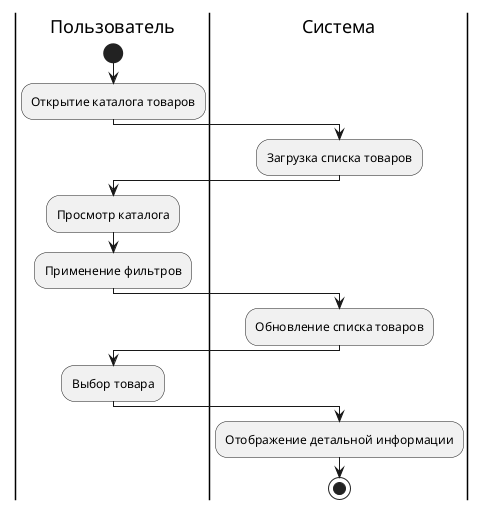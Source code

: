 @startuml
|Пользователь|
start
:Открытие каталога товаров;

|Система|
:Загрузка списка товаров;

|Пользователь|
:Просмотр каталога;

|Пользователь|
:Применение фильтров;

|Система|
:Обновление списка товаров;

|Пользователь|
:Выбор товара;

|Система|
:Отображение детальной информации;

stop
@enduml
